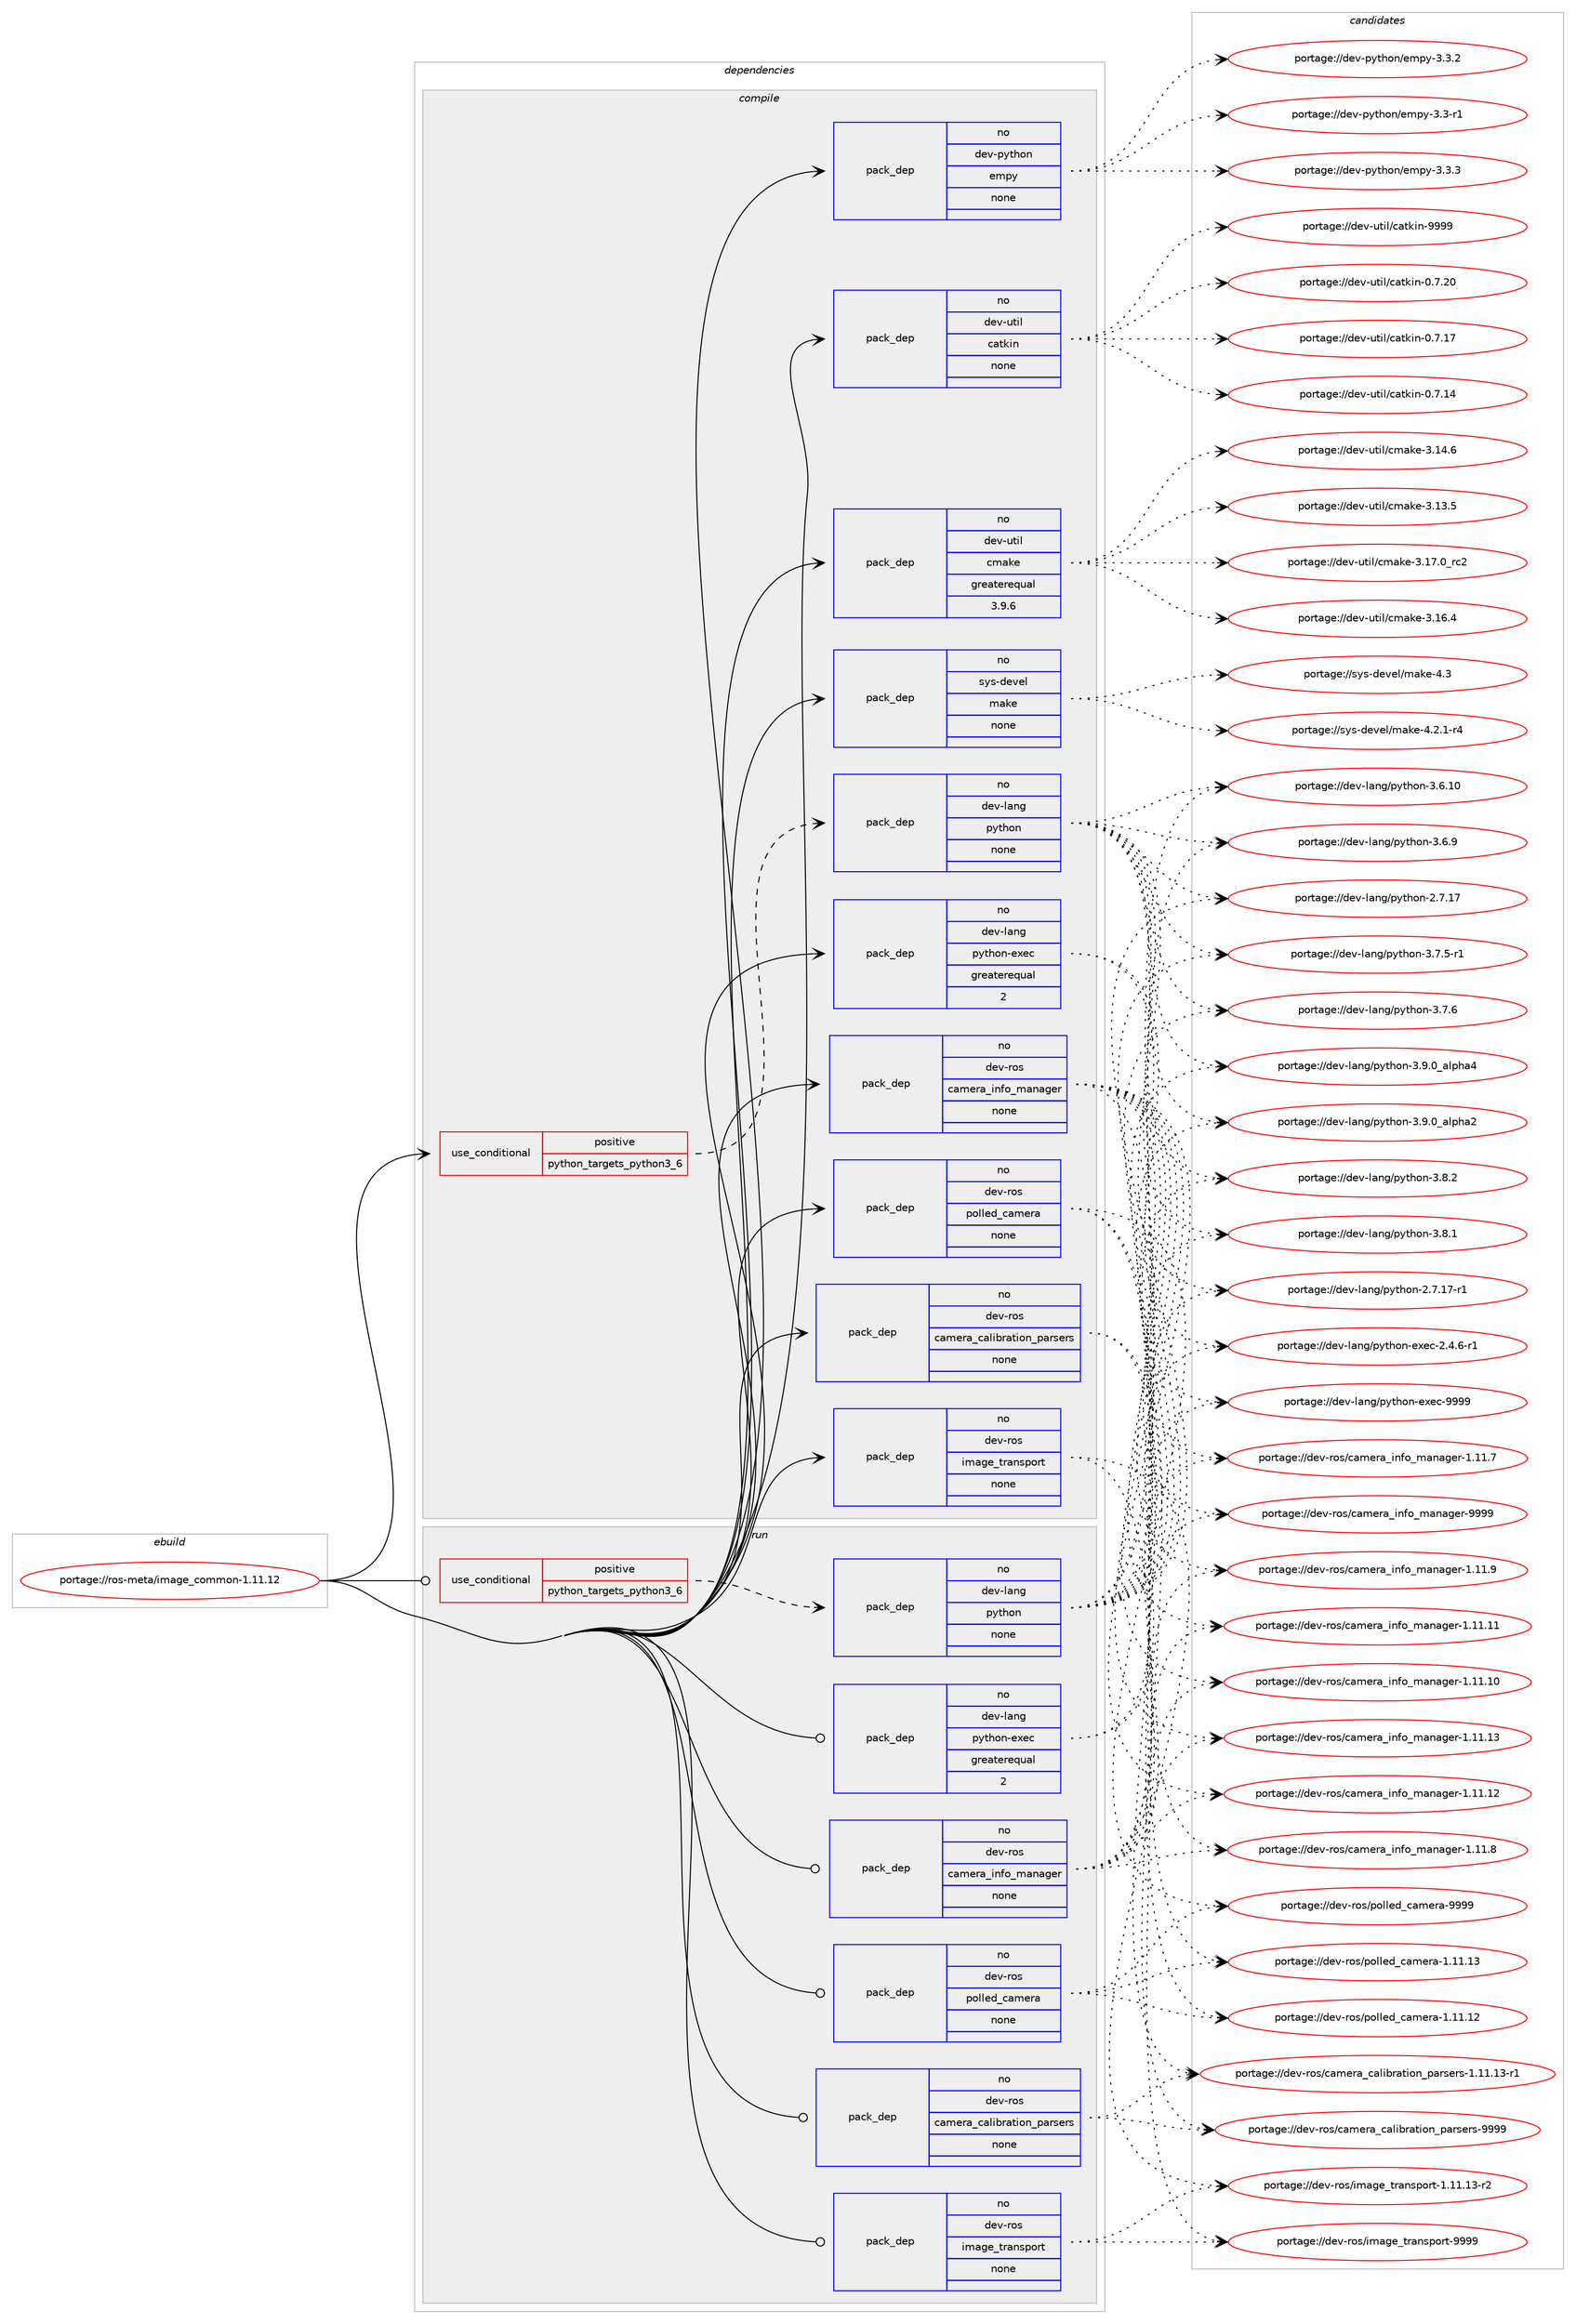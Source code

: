 digraph prolog {

# *************
# Graph options
# *************

newrank=true;
concentrate=true;
compound=true;
graph [rankdir=LR,fontname=Helvetica,fontsize=10,ranksep=1.5];#, ranksep=2.5, nodesep=0.2];
edge  [arrowhead=vee];
node  [fontname=Helvetica,fontsize=10];

# **********
# The ebuild
# **********

subgraph cluster_leftcol {
color=gray;
rank=same;
label=<<i>ebuild</i>>;
id [label="portage://ros-meta/image_common-1.11.12", color=red, width=4, href="../ros-meta/image_common-1.11.12.svg"];
}

# ****************
# The dependencies
# ****************

subgraph cluster_midcol {
color=gray;
label=<<i>dependencies</i>>;
subgraph cluster_compile {
fillcolor="#eeeeee";
style=filled;
label=<<i>compile</i>>;
subgraph cond12157 {
dependency61832 [label=<<TABLE BORDER="0" CELLBORDER="1" CELLSPACING="0" CELLPADDING="4"><TR><TD ROWSPAN="3" CELLPADDING="10">use_conditional</TD></TR><TR><TD>positive</TD></TR><TR><TD>python_targets_python3_6</TD></TR></TABLE>>, shape=none, color=red];
subgraph pack48407 {
dependency61833 [label=<<TABLE BORDER="0" CELLBORDER="1" CELLSPACING="0" CELLPADDING="4" WIDTH="220"><TR><TD ROWSPAN="6" CELLPADDING="30">pack_dep</TD></TR><TR><TD WIDTH="110">no</TD></TR><TR><TD>dev-lang</TD></TR><TR><TD>python</TD></TR><TR><TD>none</TD></TR><TR><TD></TD></TR></TABLE>>, shape=none, color=blue];
}
dependency61832:e -> dependency61833:w [weight=20,style="dashed",arrowhead="vee"];
}
id:e -> dependency61832:w [weight=20,style="solid",arrowhead="vee"];
subgraph pack48408 {
dependency61834 [label=<<TABLE BORDER="0" CELLBORDER="1" CELLSPACING="0" CELLPADDING="4" WIDTH="220"><TR><TD ROWSPAN="6" CELLPADDING="30">pack_dep</TD></TR><TR><TD WIDTH="110">no</TD></TR><TR><TD>dev-lang</TD></TR><TR><TD>python-exec</TD></TR><TR><TD>greaterequal</TD></TR><TR><TD>2</TD></TR></TABLE>>, shape=none, color=blue];
}
id:e -> dependency61834:w [weight=20,style="solid",arrowhead="vee"];
subgraph pack48409 {
dependency61835 [label=<<TABLE BORDER="0" CELLBORDER="1" CELLSPACING="0" CELLPADDING="4" WIDTH="220"><TR><TD ROWSPAN="6" CELLPADDING="30">pack_dep</TD></TR><TR><TD WIDTH="110">no</TD></TR><TR><TD>dev-python</TD></TR><TR><TD>empy</TD></TR><TR><TD>none</TD></TR><TR><TD></TD></TR></TABLE>>, shape=none, color=blue];
}
id:e -> dependency61835:w [weight=20,style="solid",arrowhead="vee"];
subgraph pack48410 {
dependency61836 [label=<<TABLE BORDER="0" CELLBORDER="1" CELLSPACING="0" CELLPADDING="4" WIDTH="220"><TR><TD ROWSPAN="6" CELLPADDING="30">pack_dep</TD></TR><TR><TD WIDTH="110">no</TD></TR><TR><TD>dev-ros</TD></TR><TR><TD>camera_calibration_parsers</TD></TR><TR><TD>none</TD></TR><TR><TD></TD></TR></TABLE>>, shape=none, color=blue];
}
id:e -> dependency61836:w [weight=20,style="solid",arrowhead="vee"];
subgraph pack48411 {
dependency61837 [label=<<TABLE BORDER="0" CELLBORDER="1" CELLSPACING="0" CELLPADDING="4" WIDTH="220"><TR><TD ROWSPAN="6" CELLPADDING="30">pack_dep</TD></TR><TR><TD WIDTH="110">no</TD></TR><TR><TD>dev-ros</TD></TR><TR><TD>camera_info_manager</TD></TR><TR><TD>none</TD></TR><TR><TD></TD></TR></TABLE>>, shape=none, color=blue];
}
id:e -> dependency61837:w [weight=20,style="solid",arrowhead="vee"];
subgraph pack48412 {
dependency61838 [label=<<TABLE BORDER="0" CELLBORDER="1" CELLSPACING="0" CELLPADDING="4" WIDTH="220"><TR><TD ROWSPAN="6" CELLPADDING="30">pack_dep</TD></TR><TR><TD WIDTH="110">no</TD></TR><TR><TD>dev-ros</TD></TR><TR><TD>image_transport</TD></TR><TR><TD>none</TD></TR><TR><TD></TD></TR></TABLE>>, shape=none, color=blue];
}
id:e -> dependency61838:w [weight=20,style="solid",arrowhead="vee"];
subgraph pack48413 {
dependency61839 [label=<<TABLE BORDER="0" CELLBORDER="1" CELLSPACING="0" CELLPADDING="4" WIDTH="220"><TR><TD ROWSPAN="6" CELLPADDING="30">pack_dep</TD></TR><TR><TD WIDTH="110">no</TD></TR><TR><TD>dev-ros</TD></TR><TR><TD>polled_camera</TD></TR><TR><TD>none</TD></TR><TR><TD></TD></TR></TABLE>>, shape=none, color=blue];
}
id:e -> dependency61839:w [weight=20,style="solid",arrowhead="vee"];
subgraph pack48414 {
dependency61840 [label=<<TABLE BORDER="0" CELLBORDER="1" CELLSPACING="0" CELLPADDING="4" WIDTH="220"><TR><TD ROWSPAN="6" CELLPADDING="30">pack_dep</TD></TR><TR><TD WIDTH="110">no</TD></TR><TR><TD>dev-util</TD></TR><TR><TD>catkin</TD></TR><TR><TD>none</TD></TR><TR><TD></TD></TR></TABLE>>, shape=none, color=blue];
}
id:e -> dependency61840:w [weight=20,style="solid",arrowhead="vee"];
subgraph pack48415 {
dependency61841 [label=<<TABLE BORDER="0" CELLBORDER="1" CELLSPACING="0" CELLPADDING="4" WIDTH="220"><TR><TD ROWSPAN="6" CELLPADDING="30">pack_dep</TD></TR><TR><TD WIDTH="110">no</TD></TR><TR><TD>dev-util</TD></TR><TR><TD>cmake</TD></TR><TR><TD>greaterequal</TD></TR><TR><TD>3.9.6</TD></TR></TABLE>>, shape=none, color=blue];
}
id:e -> dependency61841:w [weight=20,style="solid",arrowhead="vee"];
subgraph pack48416 {
dependency61842 [label=<<TABLE BORDER="0" CELLBORDER="1" CELLSPACING="0" CELLPADDING="4" WIDTH="220"><TR><TD ROWSPAN="6" CELLPADDING="30">pack_dep</TD></TR><TR><TD WIDTH="110">no</TD></TR><TR><TD>sys-devel</TD></TR><TR><TD>make</TD></TR><TR><TD>none</TD></TR><TR><TD></TD></TR></TABLE>>, shape=none, color=blue];
}
id:e -> dependency61842:w [weight=20,style="solid",arrowhead="vee"];
}
subgraph cluster_compileandrun {
fillcolor="#eeeeee";
style=filled;
label=<<i>compile and run</i>>;
}
subgraph cluster_run {
fillcolor="#eeeeee";
style=filled;
label=<<i>run</i>>;
subgraph cond12158 {
dependency61843 [label=<<TABLE BORDER="0" CELLBORDER="1" CELLSPACING="0" CELLPADDING="4"><TR><TD ROWSPAN="3" CELLPADDING="10">use_conditional</TD></TR><TR><TD>positive</TD></TR><TR><TD>python_targets_python3_6</TD></TR></TABLE>>, shape=none, color=red];
subgraph pack48417 {
dependency61844 [label=<<TABLE BORDER="0" CELLBORDER="1" CELLSPACING="0" CELLPADDING="4" WIDTH="220"><TR><TD ROWSPAN="6" CELLPADDING="30">pack_dep</TD></TR><TR><TD WIDTH="110">no</TD></TR><TR><TD>dev-lang</TD></TR><TR><TD>python</TD></TR><TR><TD>none</TD></TR><TR><TD></TD></TR></TABLE>>, shape=none, color=blue];
}
dependency61843:e -> dependency61844:w [weight=20,style="dashed",arrowhead="vee"];
}
id:e -> dependency61843:w [weight=20,style="solid",arrowhead="odot"];
subgraph pack48418 {
dependency61845 [label=<<TABLE BORDER="0" CELLBORDER="1" CELLSPACING="0" CELLPADDING="4" WIDTH="220"><TR><TD ROWSPAN="6" CELLPADDING="30">pack_dep</TD></TR><TR><TD WIDTH="110">no</TD></TR><TR><TD>dev-lang</TD></TR><TR><TD>python-exec</TD></TR><TR><TD>greaterequal</TD></TR><TR><TD>2</TD></TR></TABLE>>, shape=none, color=blue];
}
id:e -> dependency61845:w [weight=20,style="solid",arrowhead="odot"];
subgraph pack48419 {
dependency61846 [label=<<TABLE BORDER="0" CELLBORDER="1" CELLSPACING="0" CELLPADDING="4" WIDTH="220"><TR><TD ROWSPAN="6" CELLPADDING="30">pack_dep</TD></TR><TR><TD WIDTH="110">no</TD></TR><TR><TD>dev-ros</TD></TR><TR><TD>camera_calibration_parsers</TD></TR><TR><TD>none</TD></TR><TR><TD></TD></TR></TABLE>>, shape=none, color=blue];
}
id:e -> dependency61846:w [weight=20,style="solid",arrowhead="odot"];
subgraph pack48420 {
dependency61847 [label=<<TABLE BORDER="0" CELLBORDER="1" CELLSPACING="0" CELLPADDING="4" WIDTH="220"><TR><TD ROWSPAN="6" CELLPADDING="30">pack_dep</TD></TR><TR><TD WIDTH="110">no</TD></TR><TR><TD>dev-ros</TD></TR><TR><TD>camera_info_manager</TD></TR><TR><TD>none</TD></TR><TR><TD></TD></TR></TABLE>>, shape=none, color=blue];
}
id:e -> dependency61847:w [weight=20,style="solid",arrowhead="odot"];
subgraph pack48421 {
dependency61848 [label=<<TABLE BORDER="0" CELLBORDER="1" CELLSPACING="0" CELLPADDING="4" WIDTH="220"><TR><TD ROWSPAN="6" CELLPADDING="30">pack_dep</TD></TR><TR><TD WIDTH="110">no</TD></TR><TR><TD>dev-ros</TD></TR><TR><TD>image_transport</TD></TR><TR><TD>none</TD></TR><TR><TD></TD></TR></TABLE>>, shape=none, color=blue];
}
id:e -> dependency61848:w [weight=20,style="solid",arrowhead="odot"];
subgraph pack48422 {
dependency61849 [label=<<TABLE BORDER="0" CELLBORDER="1" CELLSPACING="0" CELLPADDING="4" WIDTH="220"><TR><TD ROWSPAN="6" CELLPADDING="30">pack_dep</TD></TR><TR><TD WIDTH="110">no</TD></TR><TR><TD>dev-ros</TD></TR><TR><TD>polled_camera</TD></TR><TR><TD>none</TD></TR><TR><TD></TD></TR></TABLE>>, shape=none, color=blue];
}
id:e -> dependency61849:w [weight=20,style="solid",arrowhead="odot"];
}
}

# **************
# The candidates
# **************

subgraph cluster_choices {
rank=same;
color=gray;
label=<<i>candidates</i>>;

subgraph choice48407 {
color=black;
nodesep=1;
choice10010111845108971101034711212111610411111045514657464895971081121049752 [label="portage://dev-lang/python-3.9.0_alpha4", color=red, width=4,href="../dev-lang/python-3.9.0_alpha4.svg"];
choice10010111845108971101034711212111610411111045514657464895971081121049750 [label="portage://dev-lang/python-3.9.0_alpha2", color=red, width=4,href="../dev-lang/python-3.9.0_alpha2.svg"];
choice100101118451089711010347112121116104111110455146564650 [label="portage://dev-lang/python-3.8.2", color=red, width=4,href="../dev-lang/python-3.8.2.svg"];
choice100101118451089711010347112121116104111110455146564649 [label="portage://dev-lang/python-3.8.1", color=red, width=4,href="../dev-lang/python-3.8.1.svg"];
choice100101118451089711010347112121116104111110455146554654 [label="portage://dev-lang/python-3.7.6", color=red, width=4,href="../dev-lang/python-3.7.6.svg"];
choice1001011184510897110103471121211161041111104551465546534511449 [label="portage://dev-lang/python-3.7.5-r1", color=red, width=4,href="../dev-lang/python-3.7.5-r1.svg"];
choice100101118451089711010347112121116104111110455146544657 [label="portage://dev-lang/python-3.6.9", color=red, width=4,href="../dev-lang/python-3.6.9.svg"];
choice10010111845108971101034711212111610411111045514654464948 [label="portage://dev-lang/python-3.6.10", color=red, width=4,href="../dev-lang/python-3.6.10.svg"];
choice100101118451089711010347112121116104111110455046554649554511449 [label="portage://dev-lang/python-2.7.17-r1", color=red, width=4,href="../dev-lang/python-2.7.17-r1.svg"];
choice10010111845108971101034711212111610411111045504655464955 [label="portage://dev-lang/python-2.7.17", color=red, width=4,href="../dev-lang/python-2.7.17.svg"];
dependency61833:e -> choice10010111845108971101034711212111610411111045514657464895971081121049752:w [style=dotted,weight="100"];
dependency61833:e -> choice10010111845108971101034711212111610411111045514657464895971081121049750:w [style=dotted,weight="100"];
dependency61833:e -> choice100101118451089711010347112121116104111110455146564650:w [style=dotted,weight="100"];
dependency61833:e -> choice100101118451089711010347112121116104111110455146564649:w [style=dotted,weight="100"];
dependency61833:e -> choice100101118451089711010347112121116104111110455146554654:w [style=dotted,weight="100"];
dependency61833:e -> choice1001011184510897110103471121211161041111104551465546534511449:w [style=dotted,weight="100"];
dependency61833:e -> choice100101118451089711010347112121116104111110455146544657:w [style=dotted,weight="100"];
dependency61833:e -> choice10010111845108971101034711212111610411111045514654464948:w [style=dotted,weight="100"];
dependency61833:e -> choice100101118451089711010347112121116104111110455046554649554511449:w [style=dotted,weight="100"];
dependency61833:e -> choice10010111845108971101034711212111610411111045504655464955:w [style=dotted,weight="100"];
}
subgraph choice48408 {
color=black;
nodesep=1;
choice10010111845108971101034711212111610411111045101120101994557575757 [label="portage://dev-lang/python-exec-9999", color=red, width=4,href="../dev-lang/python-exec-9999.svg"];
choice10010111845108971101034711212111610411111045101120101994550465246544511449 [label="portage://dev-lang/python-exec-2.4.6-r1", color=red, width=4,href="../dev-lang/python-exec-2.4.6-r1.svg"];
dependency61834:e -> choice10010111845108971101034711212111610411111045101120101994557575757:w [style=dotted,weight="100"];
dependency61834:e -> choice10010111845108971101034711212111610411111045101120101994550465246544511449:w [style=dotted,weight="100"];
}
subgraph choice48409 {
color=black;
nodesep=1;
choice1001011184511212111610411111047101109112121455146514651 [label="portage://dev-python/empy-3.3.3", color=red, width=4,href="../dev-python/empy-3.3.3.svg"];
choice1001011184511212111610411111047101109112121455146514650 [label="portage://dev-python/empy-3.3.2", color=red, width=4,href="../dev-python/empy-3.3.2.svg"];
choice1001011184511212111610411111047101109112121455146514511449 [label="portage://dev-python/empy-3.3-r1", color=red, width=4,href="../dev-python/empy-3.3-r1.svg"];
dependency61835:e -> choice1001011184511212111610411111047101109112121455146514651:w [style=dotted,weight="100"];
dependency61835:e -> choice1001011184511212111610411111047101109112121455146514650:w [style=dotted,weight="100"];
dependency61835:e -> choice1001011184511212111610411111047101109112121455146514511449:w [style=dotted,weight="100"];
}
subgraph choice48410 {
color=black;
nodesep=1;
choice1001011184511411111547999710910111497959997108105981149711610511111095112971141151011141154557575757 [label="portage://dev-ros/camera_calibration_parsers-9999", color=red, width=4,href="../dev-ros/camera_calibration_parsers-9999.svg"];
choice10010111845114111115479997109101114979599971081059811497116105111110951129711411510111411545494649494649514511449 [label="portage://dev-ros/camera_calibration_parsers-1.11.13-r1", color=red, width=4,href="../dev-ros/camera_calibration_parsers-1.11.13-r1.svg"];
dependency61836:e -> choice1001011184511411111547999710910111497959997108105981149711610511111095112971141151011141154557575757:w [style=dotted,weight="100"];
dependency61836:e -> choice10010111845114111115479997109101114979599971081059811497116105111110951129711411510111411545494649494649514511449:w [style=dotted,weight="100"];
}
subgraph choice48411 {
color=black;
nodesep=1;
choice1001011184511411111547999710910111497951051101021119510997110971031011144557575757 [label="portage://dev-ros/camera_info_manager-9999", color=red, width=4,href="../dev-ros/camera_info_manager-9999.svg"];
choice10010111845114111115479997109101114979510511010211195109971109710310111445494649494657 [label="portage://dev-ros/camera_info_manager-1.11.9", color=red, width=4,href="../dev-ros/camera_info_manager-1.11.9.svg"];
choice10010111845114111115479997109101114979510511010211195109971109710310111445494649494656 [label="portage://dev-ros/camera_info_manager-1.11.8", color=red, width=4,href="../dev-ros/camera_info_manager-1.11.8.svg"];
choice10010111845114111115479997109101114979510511010211195109971109710310111445494649494655 [label="portage://dev-ros/camera_info_manager-1.11.7", color=red, width=4,href="../dev-ros/camera_info_manager-1.11.7.svg"];
choice1001011184511411111547999710910111497951051101021119510997110971031011144549464949464951 [label="portage://dev-ros/camera_info_manager-1.11.13", color=red, width=4,href="../dev-ros/camera_info_manager-1.11.13.svg"];
choice1001011184511411111547999710910111497951051101021119510997110971031011144549464949464950 [label="portage://dev-ros/camera_info_manager-1.11.12", color=red, width=4,href="../dev-ros/camera_info_manager-1.11.12.svg"];
choice1001011184511411111547999710910111497951051101021119510997110971031011144549464949464949 [label="portage://dev-ros/camera_info_manager-1.11.11", color=red, width=4,href="../dev-ros/camera_info_manager-1.11.11.svg"];
choice1001011184511411111547999710910111497951051101021119510997110971031011144549464949464948 [label="portage://dev-ros/camera_info_manager-1.11.10", color=red, width=4,href="../dev-ros/camera_info_manager-1.11.10.svg"];
dependency61837:e -> choice1001011184511411111547999710910111497951051101021119510997110971031011144557575757:w [style=dotted,weight="100"];
dependency61837:e -> choice10010111845114111115479997109101114979510511010211195109971109710310111445494649494657:w [style=dotted,weight="100"];
dependency61837:e -> choice10010111845114111115479997109101114979510511010211195109971109710310111445494649494656:w [style=dotted,weight="100"];
dependency61837:e -> choice10010111845114111115479997109101114979510511010211195109971109710310111445494649494655:w [style=dotted,weight="100"];
dependency61837:e -> choice1001011184511411111547999710910111497951051101021119510997110971031011144549464949464951:w [style=dotted,weight="100"];
dependency61837:e -> choice1001011184511411111547999710910111497951051101021119510997110971031011144549464949464950:w [style=dotted,weight="100"];
dependency61837:e -> choice1001011184511411111547999710910111497951051101021119510997110971031011144549464949464949:w [style=dotted,weight="100"];
dependency61837:e -> choice1001011184511411111547999710910111497951051101021119510997110971031011144549464949464948:w [style=dotted,weight="100"];
}
subgraph choice48412 {
color=black;
nodesep=1;
choice10010111845114111115471051099710310195116114971101151121111141164557575757 [label="portage://dev-ros/image_transport-9999", color=red, width=4,href="../dev-ros/image_transport-9999.svg"];
choice100101118451141111154710510997103101951161149711011511211111411645494649494649514511450 [label="portage://dev-ros/image_transport-1.11.13-r2", color=red, width=4,href="../dev-ros/image_transport-1.11.13-r2.svg"];
dependency61838:e -> choice10010111845114111115471051099710310195116114971101151121111141164557575757:w [style=dotted,weight="100"];
dependency61838:e -> choice100101118451141111154710510997103101951161149711011511211111411645494649494649514511450:w [style=dotted,weight="100"];
}
subgraph choice48413 {
color=black;
nodesep=1;
choice1001011184511411111547112111108108101100959997109101114974557575757 [label="portage://dev-ros/polled_camera-9999", color=red, width=4,href="../dev-ros/polled_camera-9999.svg"];
choice1001011184511411111547112111108108101100959997109101114974549464949464951 [label="portage://dev-ros/polled_camera-1.11.13", color=red, width=4,href="../dev-ros/polled_camera-1.11.13.svg"];
choice1001011184511411111547112111108108101100959997109101114974549464949464950 [label="portage://dev-ros/polled_camera-1.11.12", color=red, width=4,href="../dev-ros/polled_camera-1.11.12.svg"];
dependency61839:e -> choice1001011184511411111547112111108108101100959997109101114974557575757:w [style=dotted,weight="100"];
dependency61839:e -> choice1001011184511411111547112111108108101100959997109101114974549464949464951:w [style=dotted,weight="100"];
dependency61839:e -> choice1001011184511411111547112111108108101100959997109101114974549464949464950:w [style=dotted,weight="100"];
}
subgraph choice48414 {
color=black;
nodesep=1;
choice100101118451171161051084799971161071051104557575757 [label="portage://dev-util/catkin-9999", color=red, width=4,href="../dev-util/catkin-9999.svg"];
choice1001011184511711610510847999711610710511045484655465048 [label="portage://dev-util/catkin-0.7.20", color=red, width=4,href="../dev-util/catkin-0.7.20.svg"];
choice1001011184511711610510847999711610710511045484655464955 [label="portage://dev-util/catkin-0.7.17", color=red, width=4,href="../dev-util/catkin-0.7.17.svg"];
choice1001011184511711610510847999711610710511045484655464952 [label="portage://dev-util/catkin-0.7.14", color=red, width=4,href="../dev-util/catkin-0.7.14.svg"];
dependency61840:e -> choice100101118451171161051084799971161071051104557575757:w [style=dotted,weight="100"];
dependency61840:e -> choice1001011184511711610510847999711610710511045484655465048:w [style=dotted,weight="100"];
dependency61840:e -> choice1001011184511711610510847999711610710511045484655464955:w [style=dotted,weight="100"];
dependency61840:e -> choice1001011184511711610510847999711610710511045484655464952:w [style=dotted,weight="100"];
}
subgraph choice48415 {
color=black;
nodesep=1;
choice1001011184511711610510847991099710710145514649554648951149950 [label="portage://dev-util/cmake-3.17.0_rc2", color=red, width=4,href="../dev-util/cmake-3.17.0_rc2.svg"];
choice1001011184511711610510847991099710710145514649544652 [label="portage://dev-util/cmake-3.16.4", color=red, width=4,href="../dev-util/cmake-3.16.4.svg"];
choice1001011184511711610510847991099710710145514649524654 [label="portage://dev-util/cmake-3.14.6", color=red, width=4,href="../dev-util/cmake-3.14.6.svg"];
choice1001011184511711610510847991099710710145514649514653 [label="portage://dev-util/cmake-3.13.5", color=red, width=4,href="../dev-util/cmake-3.13.5.svg"];
dependency61841:e -> choice1001011184511711610510847991099710710145514649554648951149950:w [style=dotted,weight="100"];
dependency61841:e -> choice1001011184511711610510847991099710710145514649544652:w [style=dotted,weight="100"];
dependency61841:e -> choice1001011184511711610510847991099710710145514649524654:w [style=dotted,weight="100"];
dependency61841:e -> choice1001011184511711610510847991099710710145514649514653:w [style=dotted,weight="100"];
}
subgraph choice48416 {
color=black;
nodesep=1;
choice11512111545100101118101108471099710710145524651 [label="portage://sys-devel/make-4.3", color=red, width=4,href="../sys-devel/make-4.3.svg"];
choice1151211154510010111810110847109971071014552465046494511452 [label="portage://sys-devel/make-4.2.1-r4", color=red, width=4,href="../sys-devel/make-4.2.1-r4.svg"];
dependency61842:e -> choice11512111545100101118101108471099710710145524651:w [style=dotted,weight="100"];
dependency61842:e -> choice1151211154510010111810110847109971071014552465046494511452:w [style=dotted,weight="100"];
}
subgraph choice48417 {
color=black;
nodesep=1;
choice10010111845108971101034711212111610411111045514657464895971081121049752 [label="portage://dev-lang/python-3.9.0_alpha4", color=red, width=4,href="../dev-lang/python-3.9.0_alpha4.svg"];
choice10010111845108971101034711212111610411111045514657464895971081121049750 [label="portage://dev-lang/python-3.9.0_alpha2", color=red, width=4,href="../dev-lang/python-3.9.0_alpha2.svg"];
choice100101118451089711010347112121116104111110455146564650 [label="portage://dev-lang/python-3.8.2", color=red, width=4,href="../dev-lang/python-3.8.2.svg"];
choice100101118451089711010347112121116104111110455146564649 [label="portage://dev-lang/python-3.8.1", color=red, width=4,href="../dev-lang/python-3.8.1.svg"];
choice100101118451089711010347112121116104111110455146554654 [label="portage://dev-lang/python-3.7.6", color=red, width=4,href="../dev-lang/python-3.7.6.svg"];
choice1001011184510897110103471121211161041111104551465546534511449 [label="portage://dev-lang/python-3.7.5-r1", color=red, width=4,href="../dev-lang/python-3.7.5-r1.svg"];
choice100101118451089711010347112121116104111110455146544657 [label="portage://dev-lang/python-3.6.9", color=red, width=4,href="../dev-lang/python-3.6.9.svg"];
choice10010111845108971101034711212111610411111045514654464948 [label="portage://dev-lang/python-3.6.10", color=red, width=4,href="../dev-lang/python-3.6.10.svg"];
choice100101118451089711010347112121116104111110455046554649554511449 [label="portage://dev-lang/python-2.7.17-r1", color=red, width=4,href="../dev-lang/python-2.7.17-r1.svg"];
choice10010111845108971101034711212111610411111045504655464955 [label="portage://dev-lang/python-2.7.17", color=red, width=4,href="../dev-lang/python-2.7.17.svg"];
dependency61844:e -> choice10010111845108971101034711212111610411111045514657464895971081121049752:w [style=dotted,weight="100"];
dependency61844:e -> choice10010111845108971101034711212111610411111045514657464895971081121049750:w [style=dotted,weight="100"];
dependency61844:e -> choice100101118451089711010347112121116104111110455146564650:w [style=dotted,weight="100"];
dependency61844:e -> choice100101118451089711010347112121116104111110455146564649:w [style=dotted,weight="100"];
dependency61844:e -> choice100101118451089711010347112121116104111110455146554654:w [style=dotted,weight="100"];
dependency61844:e -> choice1001011184510897110103471121211161041111104551465546534511449:w [style=dotted,weight="100"];
dependency61844:e -> choice100101118451089711010347112121116104111110455146544657:w [style=dotted,weight="100"];
dependency61844:e -> choice10010111845108971101034711212111610411111045514654464948:w [style=dotted,weight="100"];
dependency61844:e -> choice100101118451089711010347112121116104111110455046554649554511449:w [style=dotted,weight="100"];
dependency61844:e -> choice10010111845108971101034711212111610411111045504655464955:w [style=dotted,weight="100"];
}
subgraph choice48418 {
color=black;
nodesep=1;
choice10010111845108971101034711212111610411111045101120101994557575757 [label="portage://dev-lang/python-exec-9999", color=red, width=4,href="../dev-lang/python-exec-9999.svg"];
choice10010111845108971101034711212111610411111045101120101994550465246544511449 [label="portage://dev-lang/python-exec-2.4.6-r1", color=red, width=4,href="../dev-lang/python-exec-2.4.6-r1.svg"];
dependency61845:e -> choice10010111845108971101034711212111610411111045101120101994557575757:w [style=dotted,weight="100"];
dependency61845:e -> choice10010111845108971101034711212111610411111045101120101994550465246544511449:w [style=dotted,weight="100"];
}
subgraph choice48419 {
color=black;
nodesep=1;
choice1001011184511411111547999710910111497959997108105981149711610511111095112971141151011141154557575757 [label="portage://dev-ros/camera_calibration_parsers-9999", color=red, width=4,href="../dev-ros/camera_calibration_parsers-9999.svg"];
choice10010111845114111115479997109101114979599971081059811497116105111110951129711411510111411545494649494649514511449 [label="portage://dev-ros/camera_calibration_parsers-1.11.13-r1", color=red, width=4,href="../dev-ros/camera_calibration_parsers-1.11.13-r1.svg"];
dependency61846:e -> choice1001011184511411111547999710910111497959997108105981149711610511111095112971141151011141154557575757:w [style=dotted,weight="100"];
dependency61846:e -> choice10010111845114111115479997109101114979599971081059811497116105111110951129711411510111411545494649494649514511449:w [style=dotted,weight="100"];
}
subgraph choice48420 {
color=black;
nodesep=1;
choice1001011184511411111547999710910111497951051101021119510997110971031011144557575757 [label="portage://dev-ros/camera_info_manager-9999", color=red, width=4,href="../dev-ros/camera_info_manager-9999.svg"];
choice10010111845114111115479997109101114979510511010211195109971109710310111445494649494657 [label="portage://dev-ros/camera_info_manager-1.11.9", color=red, width=4,href="../dev-ros/camera_info_manager-1.11.9.svg"];
choice10010111845114111115479997109101114979510511010211195109971109710310111445494649494656 [label="portage://dev-ros/camera_info_manager-1.11.8", color=red, width=4,href="../dev-ros/camera_info_manager-1.11.8.svg"];
choice10010111845114111115479997109101114979510511010211195109971109710310111445494649494655 [label="portage://dev-ros/camera_info_manager-1.11.7", color=red, width=4,href="../dev-ros/camera_info_manager-1.11.7.svg"];
choice1001011184511411111547999710910111497951051101021119510997110971031011144549464949464951 [label="portage://dev-ros/camera_info_manager-1.11.13", color=red, width=4,href="../dev-ros/camera_info_manager-1.11.13.svg"];
choice1001011184511411111547999710910111497951051101021119510997110971031011144549464949464950 [label="portage://dev-ros/camera_info_manager-1.11.12", color=red, width=4,href="../dev-ros/camera_info_manager-1.11.12.svg"];
choice1001011184511411111547999710910111497951051101021119510997110971031011144549464949464949 [label="portage://dev-ros/camera_info_manager-1.11.11", color=red, width=4,href="../dev-ros/camera_info_manager-1.11.11.svg"];
choice1001011184511411111547999710910111497951051101021119510997110971031011144549464949464948 [label="portage://dev-ros/camera_info_manager-1.11.10", color=red, width=4,href="../dev-ros/camera_info_manager-1.11.10.svg"];
dependency61847:e -> choice1001011184511411111547999710910111497951051101021119510997110971031011144557575757:w [style=dotted,weight="100"];
dependency61847:e -> choice10010111845114111115479997109101114979510511010211195109971109710310111445494649494657:w [style=dotted,weight="100"];
dependency61847:e -> choice10010111845114111115479997109101114979510511010211195109971109710310111445494649494656:w [style=dotted,weight="100"];
dependency61847:e -> choice10010111845114111115479997109101114979510511010211195109971109710310111445494649494655:w [style=dotted,weight="100"];
dependency61847:e -> choice1001011184511411111547999710910111497951051101021119510997110971031011144549464949464951:w [style=dotted,weight="100"];
dependency61847:e -> choice1001011184511411111547999710910111497951051101021119510997110971031011144549464949464950:w [style=dotted,weight="100"];
dependency61847:e -> choice1001011184511411111547999710910111497951051101021119510997110971031011144549464949464949:w [style=dotted,weight="100"];
dependency61847:e -> choice1001011184511411111547999710910111497951051101021119510997110971031011144549464949464948:w [style=dotted,weight="100"];
}
subgraph choice48421 {
color=black;
nodesep=1;
choice10010111845114111115471051099710310195116114971101151121111141164557575757 [label="portage://dev-ros/image_transport-9999", color=red, width=4,href="../dev-ros/image_transport-9999.svg"];
choice100101118451141111154710510997103101951161149711011511211111411645494649494649514511450 [label="portage://dev-ros/image_transport-1.11.13-r2", color=red, width=4,href="../dev-ros/image_transport-1.11.13-r2.svg"];
dependency61848:e -> choice10010111845114111115471051099710310195116114971101151121111141164557575757:w [style=dotted,weight="100"];
dependency61848:e -> choice100101118451141111154710510997103101951161149711011511211111411645494649494649514511450:w [style=dotted,weight="100"];
}
subgraph choice48422 {
color=black;
nodesep=1;
choice1001011184511411111547112111108108101100959997109101114974557575757 [label="portage://dev-ros/polled_camera-9999", color=red, width=4,href="../dev-ros/polled_camera-9999.svg"];
choice1001011184511411111547112111108108101100959997109101114974549464949464951 [label="portage://dev-ros/polled_camera-1.11.13", color=red, width=4,href="../dev-ros/polled_camera-1.11.13.svg"];
choice1001011184511411111547112111108108101100959997109101114974549464949464950 [label="portage://dev-ros/polled_camera-1.11.12", color=red, width=4,href="../dev-ros/polled_camera-1.11.12.svg"];
dependency61849:e -> choice1001011184511411111547112111108108101100959997109101114974557575757:w [style=dotted,weight="100"];
dependency61849:e -> choice1001011184511411111547112111108108101100959997109101114974549464949464951:w [style=dotted,weight="100"];
dependency61849:e -> choice1001011184511411111547112111108108101100959997109101114974549464949464950:w [style=dotted,weight="100"];
}
}

}
